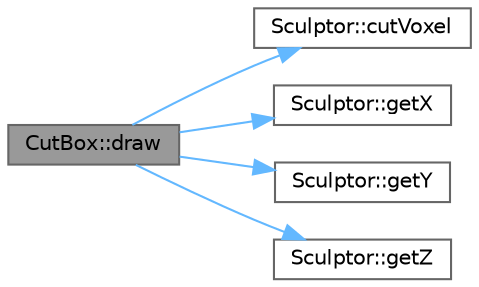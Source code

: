 digraph "CutBox::draw"
{
 // LATEX_PDF_SIZE
  bgcolor="transparent";
  edge [fontname=Helvetica,fontsize=10,labelfontname=Helvetica,labelfontsize=10];
  node [fontname=Helvetica,fontsize=10,shape=box,height=0.2,width=0.4];
  rankdir="LR";
  Node1 [id="Node000001",label="CutBox::draw",height=0.2,width=0.4,color="gray40", fillcolor="grey60", style="filled", fontcolor="black",tooltip=" "];
  Node1 -> Node2 [id="edge1_Node000001_Node000002",color="steelblue1",style="solid",tooltip=" "];
  Node2 [id="Node000002",label="Sculptor::cutVoxel",height=0.2,width=0.4,color="grey40", fillcolor="white", style="filled",URL="$class_sculptor.html#ad9d714a35fc8ae16d06eb5df37c3493c",tooltip=" "];
  Node1 -> Node3 [id="edge2_Node000001_Node000003",color="steelblue1",style="solid",tooltip=" "];
  Node3 [id="Node000003",label="Sculptor::getX",height=0.2,width=0.4,color="grey40", fillcolor="white", style="filled",URL="$class_sculptor.html#a09c163c74abfdf3caad6022002346bd4",tooltip=" "];
  Node1 -> Node4 [id="edge3_Node000001_Node000004",color="steelblue1",style="solid",tooltip=" "];
  Node4 [id="Node000004",label="Sculptor::getY",height=0.2,width=0.4,color="grey40", fillcolor="white", style="filled",URL="$class_sculptor.html#a9f91148548f8a40df5ef708982ee1f7d",tooltip=" "];
  Node1 -> Node5 [id="edge4_Node000001_Node000005",color="steelblue1",style="solid",tooltip=" "];
  Node5 [id="Node000005",label="Sculptor::getZ",height=0.2,width=0.4,color="grey40", fillcolor="white", style="filled",URL="$class_sculptor.html#a173c8acbff2f0309aa10835d97f47259",tooltip=" "];
}

